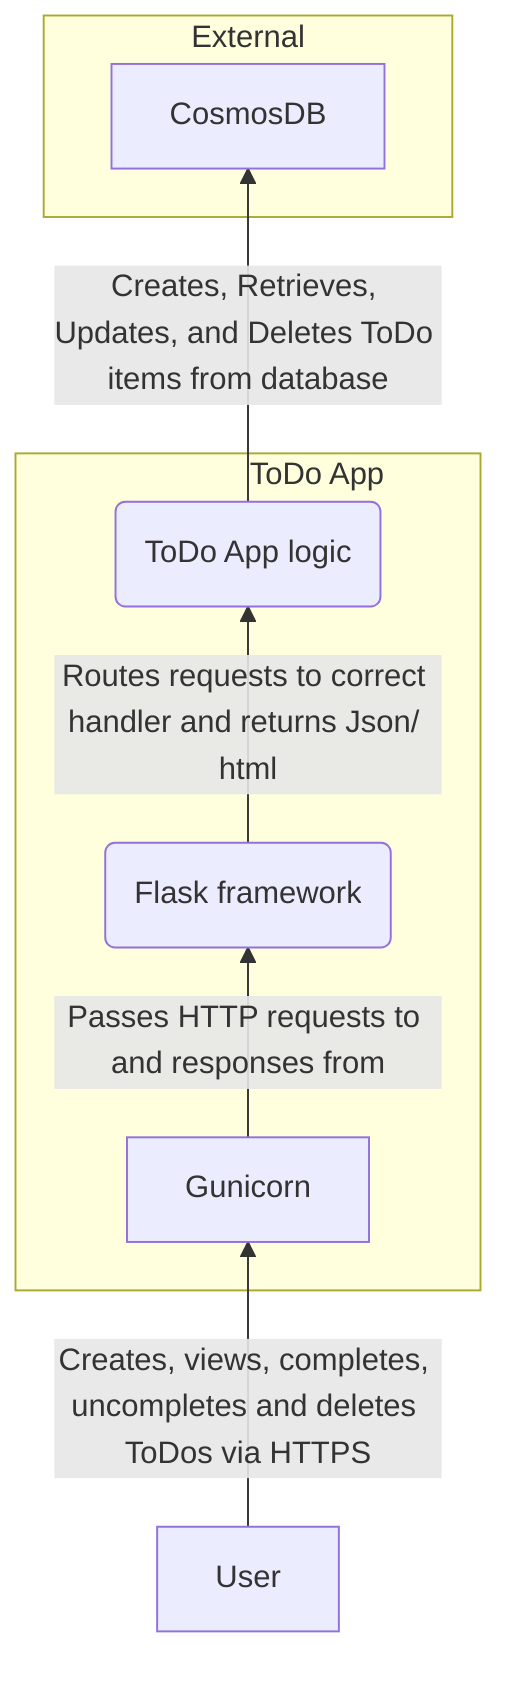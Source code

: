 flowchart BT
    User -->|Creates, views, completes, uncompletes and deletes ToDos via HTTPS| Gunicorn
    Gunicorn -->|Passes HTTP requests to and responses from| Flask(Flask framework)
    Flask -->|Routes requests to correct handler and returns Json/ html| ToDoApp(ToDo App logic)
    ToDoApp -->|Creates, Retrieves, Updates, and Deletes ToDo items from database| CosmosDB
    subgraph App [&nbsp&nbsp&nbsp&nbsp&nbsp&nbsp&nbsp&nbsp&nbsp&nbsp&nbsp&nbsp&nbsp&nbsp&nbsp&nbspToDo App]
        Gunicorn
        Flask
        ToDoApp
    end
    subgraph External
        CosmosDB
    end